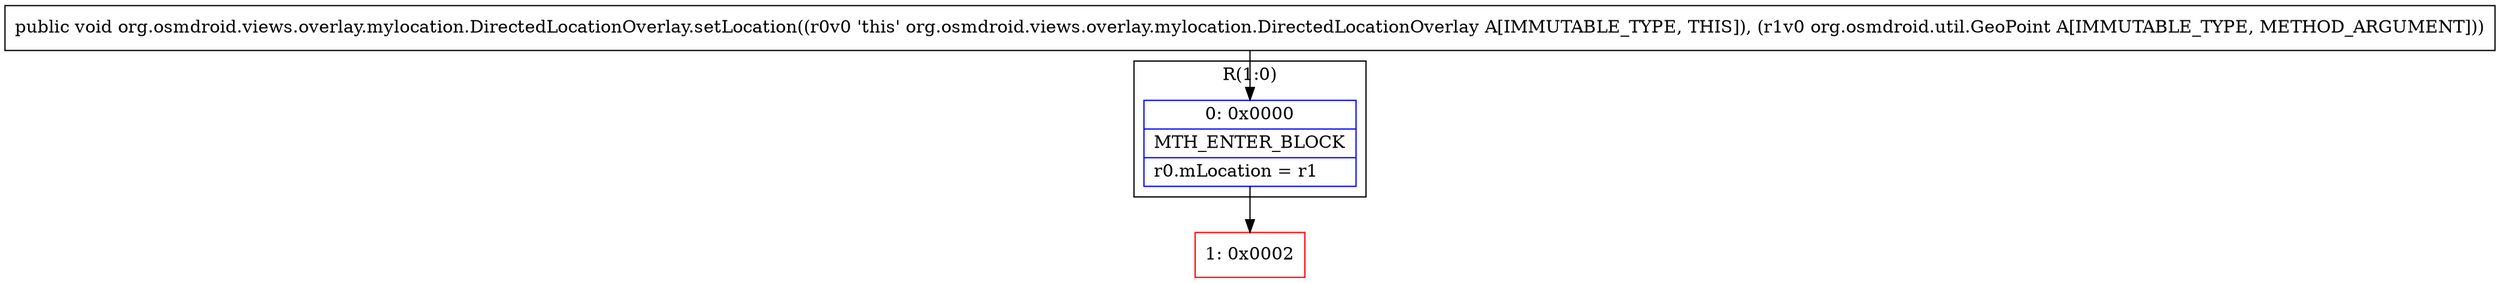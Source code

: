 digraph "CFG fororg.osmdroid.views.overlay.mylocation.DirectedLocationOverlay.setLocation(Lorg\/osmdroid\/util\/GeoPoint;)V" {
subgraph cluster_Region_1480668914 {
label = "R(1:0)";
node [shape=record,color=blue];
Node_0 [shape=record,label="{0\:\ 0x0000|MTH_ENTER_BLOCK\l|r0.mLocation = r1\l}"];
}
Node_1 [shape=record,color=red,label="{1\:\ 0x0002}"];
MethodNode[shape=record,label="{public void org.osmdroid.views.overlay.mylocation.DirectedLocationOverlay.setLocation((r0v0 'this' org.osmdroid.views.overlay.mylocation.DirectedLocationOverlay A[IMMUTABLE_TYPE, THIS]), (r1v0 org.osmdroid.util.GeoPoint A[IMMUTABLE_TYPE, METHOD_ARGUMENT])) }"];
MethodNode -> Node_0;
Node_0 -> Node_1;
}

